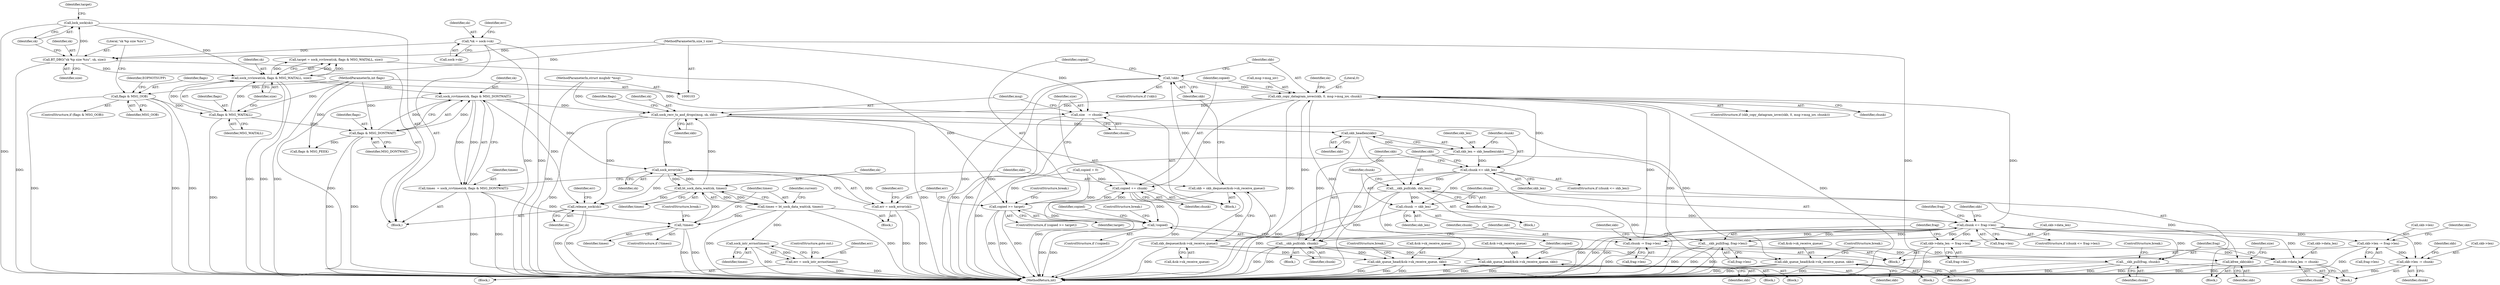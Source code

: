 digraph "0_linux_f3d3342602f8bcbf37d7c46641cb9bca7618eb1c_7@API" {
"1000212" [label="(Call,skb_copy_datagram_iovec(skb, 0, msg->msg_iov, chunk))"];
"1000166" [label="(Call,!skb)"];
"1000158" [label="(Call,skb = skb_dequeue(&sk->sk_receive_queue))"];
"1000160" [label="(Call,skb_dequeue(&sk->sk_receive_queue))"];
"1000274" [label="(Call,chunk <= frag->len)"];
"1000269" [label="(Call,chunk -= skb_len)"];
"1000266" [label="(Call,__skb_pull(skb, skb_len))"];
"1000253" [label="(Call,skb_headlen(skb))"];
"1000240" [label="(Call,sock_recv_ts_and_drops(msg, sk, skb))"];
"1000106" [label="(MethodParameterIn,struct msghdr *msg)"];
"1000198" [label="(Call,bt_sock_data_wait(sk, timeo))"];
"1000176" [label="(Call,sock_error(sk))"];
"1000149" [label="(Call,sock_rcvtimeo(sk, flags & MSG_DONTWAIT))"];
"1000141" [label="(Call,sock_rcvlowat(sk, flags & MSG_WAITALL, size))"];
"1000137" [label="(Call,lock_sock(sk))"];
"1000133" [label="(Call,BT_DBG(\"sk %p size %zu\", sk, size))"];
"1000111" [label="(Call,*sk = sock->sk)"];
"1000107" [label="(MethodParameterIn,size_t size)"];
"1000143" [label="(Call,flags & MSG_WAITALL)"];
"1000127" [label="(Call,flags & MSG_OOB)"];
"1000108" [label="(MethodParameterIn,int flags)"];
"1000151" [label="(Call,flags & MSG_DONTWAIT)"];
"1000193" [label="(Call,!timeo)"];
"1000147" [label="(Call,timeo  = sock_rcvtimeo(sk, flags & MSG_DONTWAIT))"];
"1000196" [label="(Call,timeo = bt_sock_data_wait(sk, timeo))"];
"1000212" [label="(Call,skb_copy_datagram_iovec(skb, 0, msg->msg_iov, chunk))"];
"1000300" [label="(Call,chunk -= frag->len)"];
"1000260" [label="(Call,__skb_pull(skb, chunk))"];
"1000256" [label="(Call,chunk <= skb_len)"];
"1000251" [label="(Call,skb_len = skb_headlen(skb))"];
"1000319" [label="(Call,__skb_pull(frag, frag->len))"];
"1000220" [label="(Call,skb_queue_head(&sk->sk_receive_queue, skb))"];
"1000234" [label="(Call,copied += chunk)"];
"1000170" [label="(Call,copied >= target)"];
"1000227" [label="(Call,!copied)"];
"1000237" [label="(Call,size   -= chunk)"];
"1000174" [label="(Call,err = sock_error(sk))"];
"1000207" [label="(Call,sock_intr_errno(timeo))"];
"1000205" [label="(Call,err = sock_intr_errno(timeo))"];
"1000349" [label="(Call,release_sock(sk))"];
"1000329" [label="(Call,skb_queue_head(&sk->sk_receive_queue, skb))"];
"1000336" [label="(Call,kfree_skb(skb))"];
"1000280" [label="(Call,skb->len -= chunk)"];
"1000285" [label="(Call,skb->data_len -= chunk)"];
"1000290" [label="(Call,__skb_pull(frag, chunk))"];
"1000305" [label="(Call,skb->len -= frag->len)"];
"1000312" [label="(Call,skb->data_len -= frag->len)"];
"1000340" [label="(Call,skb_queue_head(&sk->sk_receive_queue, skb))"];
"1000135" [label="(Identifier,sk)"];
"1000219" [label="(Block,)"];
"1000274" [label="(Call,chunk <= frag->len)"];
"1000150" [label="(Identifier,sk)"];
"1000249" [label="(Block,)"];
"1000161" [label="(Call,&sk->sk_receive_queue)"];
"1000257" [label="(Identifier,chunk)"];
"1000320" [label="(Identifier,frag)"];
"1000213" [label="(Identifier,skb)"];
"1000280" [label="(Call,skb->len -= chunk)"];
"1000176" [label="(Call,sock_error(sk))"];
"1000199" [label="(Identifier,sk)"];
"1000266" [label="(Call,__skb_pull(skb, skb_len))"];
"1000179" [label="(Identifier,err)"];
"1000297" [label="(Identifier,frag)"];
"1000107" [label="(MethodParameterIn,size_t size)"];
"1000192" [label="(ControlStructure,if (!timeo))"];
"1000291" [label="(Identifier,frag)"];
"1000165" [label="(ControlStructure,if (!skb))"];
"1000292" [label="(Identifier,chunk)"];
"1000143" [label="(Call,flags & MSG_WAITALL)"];
"1000275" [label="(Identifier,chunk)"];
"1000281" [label="(Call,skb->len)"];
"1000254" [label="(Identifier,skb)"];
"1000345" [label="(Identifier,skb)"];
"1000196" [label="(Call,timeo = bt_sock_data_wait(sk, timeo))"];
"1000134" [label="(Literal,\"sk %p size %zu\")"];
"1000282" [label="(Identifier,skb)"];
"1000312" [label="(Call,skb->data_len -= frag->len)"];
"1000230" [label="(Identifier,copied)"];
"1000239" [label="(Identifier,chunk)"];
"1000270" [label="(Identifier,chunk)"];
"1000172" [label="(Identifier,target)"];
"1000349" [label="(Call,release_sock(sk))"];
"1000147" [label="(Call,timeo  = sock_rcvtimeo(sk, flags & MSG_DONTWAIT))"];
"1000212" [label="(Call,skb_copy_datagram_iovec(skb, 0, msg->msg_iov, chunk))"];
"1000228" [label="(Identifier,copied)"];
"1000118" [label="(Identifier,err)"];
"1000306" [label="(Call,skb->len)"];
"1000293" [label="(ControlStructure,break;)"];
"1000166" [label="(Call,!skb)"];
"1000300" [label="(Call,chunk -= frag->len)"];
"1000340" [label="(Call,skb_queue_head(&sk->sk_receive_queue, skb))"];
"1000261" [label="(Identifier,skb)"];
"1000243" [label="(Identifier,skb)"];
"1000142" [label="(Identifier,sk)"];
"1000127" [label="(Call,flags & MSG_OOB)"];
"1000132" [label="(Identifier,EOPNOTSUPP)"];
"1000177" [label="(Identifier,sk)"];
"1000328" [label="(Block,)"];
"1000286" [label="(Call,skb->data_len)"];
"1000211" [label="(ControlStructure,if (skb_copy_datagram_iovec(skb, 0, msg->msg_iov, chunk)))"];
"1000148" [label="(Identifier,timeo)"];
"1000203" [label="(Identifier,current)"];
"1000170" [label="(Call,copied >= target)"];
"1000339" [label="(Block,)"];
"1000236" [label="(Identifier,chunk)"];
"1000140" [label="(Identifier,target)"];
"1000309" [label="(Call,frag->len)"];
"1000299" [label="(Block,)"];
"1000167" [label="(Identifier,skb)"];
"1000329" [label="(Call,skb_queue_head(&sk->sk_receive_queue, skb))"];
"1000290" [label="(Call,__skb_pull(frag, chunk))"];
"1000205" [label="(Call,err = sock_intr_errno(timeo))"];
"1000174" [label="(Call,err = sock_error(sk))"];
"1000149" [label="(Call,sock_rcvtimeo(sk, flags & MSG_DONTWAIT))"];
"1000260" [label="(Call,__skb_pull(skb, chunk))"];
"1000350" [label="(Identifier,sk)"];
"1000307" [label="(Identifier,skb)"];
"1000141" [label="(Call,sock_rcvlowat(sk, flags & MSG_WAITALL, size))"];
"1000346" [label="(ControlStructure,break;)"];
"1000233" [label="(ControlStructure,break;)"];
"1000284" [label="(Identifier,chunk)"];
"1000313" [label="(Call,skb->data_len)"];
"1000151" [label="(Call,flags & MSG_DONTWAIT)"];
"1000287" [label="(Identifier,skb)"];
"1000126" [label="(ControlStructure,if (flags & MSG_OOB))"];
"1000259" [label="(Block,)"];
"1000139" [label="(Call,target = sock_rcvlowat(sk, flags & MSG_WAITALL, size))"];
"1000221" [label="(Call,&sk->sk_receive_queue)"];
"1000207" [label="(Call,sock_intr_errno(timeo))"];
"1000235" [label="(Identifier,copied)"];
"1000237" [label="(Call,size   -= chunk)"];
"1000267" [label="(Identifier,skb)"];
"1000251" [label="(Call,skb_len = skb_headlen(skb))"];
"1000160" [label="(Call,skb_dequeue(&sk->sk_receive_queue))"];
"1000240" [label="(Call,sock_recv_ts_and_drops(msg, sk, skb))"];
"1000268" [label="(Identifier,skb_len)"];
"1000138" [label="(Identifier,sk)"];
"1000129" [label="(Identifier,MSG_OOB)"];
"1000128" [label="(Identifier,flags)"];
"1000352" [label="(MethodReturn,int)"];
"1000158" [label="(Call,skb = skb_dequeue(&sk->sk_receive_queue))"];
"1000302" [label="(Call,frag->len)"];
"1000111" [label="(Call,*sk = sock->sk)"];
"1000225" [label="(Identifier,skb)"];
"1000215" [label="(Call,msg->msg_iov)"];
"1000279" [label="(Block,)"];
"1000122" [label="(Call,copied = 0)"];
"1000169" [label="(ControlStructure,if (copied >= target))"];
"1000247" [label="(Identifier,flags)"];
"1000256" [label="(Call,chunk <= skb_len)"];
"1000109" [label="(Block,)"];
"1000136" [label="(Identifier,size)"];
"1000209" [label="(ControlStructure,goto out;)"];
"1000168" [label="(Block,)"];
"1000200" [label="(Identifier,timeo)"];
"1000314" [label="(Identifier,skb)"];
"1000264" [label="(Block,)"];
"1000330" [label="(Call,&sk->sk_receive_queue)"];
"1000159" [label="(Identifier,skb)"];
"1000206" [label="(Identifier,err)"];
"1000195" [label="(ControlStructure,break;)"];
"1000112" [label="(Identifier,sk)"];
"1000220" [label="(Call,skb_queue_head(&sk->sk_receive_queue, skb))"];
"1000153" [label="(Identifier,MSG_DONTWAIT)"];
"1000218" [label="(Identifier,chunk)"];
"1000223" [label="(Identifier,sk)"];
"1000253" [label="(Call,skb_headlen(skb))"];
"1000144" [label="(Identifier,flags)"];
"1000137" [label="(Call,lock_sock(sk))"];
"1000351" [label="(Identifier,err)"];
"1000234" [label="(Call,copied += chunk)"];
"1000246" [label="(Call,flags & MSG_PEEK)"];
"1000198" [label="(Call,bt_sock_data_wait(sk, timeo))"];
"1000197" [label="(Identifier,timeo)"];
"1000269" [label="(Call,chunk -= skb_len)"];
"1000273" [label="(ControlStructure,if (chunk <= frag->len))"];
"1000146" [label="(Identifier,size)"];
"1000326" [label="(Identifier,skb)"];
"1000175" [label="(Identifier,err)"];
"1000155" [label="(Block,)"];
"1000194" [label="(Identifier,timeo)"];
"1000271" [label="(Identifier,skb_len)"];
"1000108" [label="(MethodParameterIn,int flags)"];
"1000204" [label="(Block,)"];
"1000214" [label="(Literal,0)"];
"1000334" [label="(Identifier,skb)"];
"1000242" [label="(Identifier,sk)"];
"1000262" [label="(Identifier,chunk)"];
"1000258" [label="(Identifier,skb_len)"];
"1000133" [label="(Call,BT_DBG(\"sk %p size %zu\", sk, size))"];
"1000305" [label="(Call,skb->len -= frag->len)"];
"1000289" [label="(Identifier,chunk)"];
"1000113" [label="(Call,sock->sk)"];
"1000341" [label="(Call,&sk->sk_receive_queue)"];
"1000173" [label="(ControlStructure,break;)"];
"1000241" [label="(Identifier,msg)"];
"1000301" [label="(Identifier,chunk)"];
"1000208" [label="(Identifier,timeo)"];
"1000238" [label="(Identifier,size)"];
"1000227" [label="(Call,!copied)"];
"1000335" [label="(ControlStructure,break;)"];
"1000337" [label="(Identifier,skb)"];
"1000145" [label="(Identifier,MSG_WAITALL)"];
"1000347" [label="(Identifier,size)"];
"1000193" [label="(Call,!timeo)"];
"1000285" [label="(Call,skb->data_len -= chunk)"];
"1000321" [label="(Call,frag->len)"];
"1000319" [label="(Call,__skb_pull(frag, frag->len))"];
"1000152" [label="(Identifier,flags)"];
"1000252" [label="(Identifier,skb_len)"];
"1000316" [label="(Call,frag->len)"];
"1000336" [label="(Call,kfree_skb(skb))"];
"1000276" [label="(Call,frag->len)"];
"1000106" [label="(MethodParameterIn,struct msghdr *msg)"];
"1000226" [label="(ControlStructure,if (!copied))"];
"1000171" [label="(Identifier,copied)"];
"1000255" [label="(ControlStructure,if (chunk <= skb_len))"];
"1000212" -> "1000211"  [label="AST: "];
"1000212" -> "1000218"  [label="CFG: "];
"1000213" -> "1000212"  [label="AST: "];
"1000214" -> "1000212"  [label="AST: "];
"1000215" -> "1000212"  [label="AST: "];
"1000218" -> "1000212"  [label="AST: "];
"1000223" -> "1000212"  [label="CFG: "];
"1000235" -> "1000212"  [label="CFG: "];
"1000212" -> "1000352"  [label="DDG: "];
"1000212" -> "1000352"  [label="DDG: "];
"1000212" -> "1000352"  [label="DDG: "];
"1000166" -> "1000212"  [label="DDG: "];
"1000274" -> "1000212"  [label="DDG: "];
"1000300" -> "1000212"  [label="DDG: "];
"1000260" -> "1000212"  [label="DDG: "];
"1000212" -> "1000220"  [label="DDG: "];
"1000212" -> "1000234"  [label="DDG: "];
"1000212" -> "1000237"  [label="DDG: "];
"1000212" -> "1000240"  [label="DDG: "];
"1000212" -> "1000256"  [label="DDG: "];
"1000166" -> "1000165"  [label="AST: "];
"1000166" -> "1000167"  [label="CFG: "];
"1000167" -> "1000166"  [label="AST: "];
"1000171" -> "1000166"  [label="CFG: "];
"1000213" -> "1000166"  [label="CFG: "];
"1000166" -> "1000352"  [label="DDG: "];
"1000166" -> "1000352"  [label="DDG: "];
"1000158" -> "1000166"  [label="DDG: "];
"1000158" -> "1000155"  [label="AST: "];
"1000158" -> "1000160"  [label="CFG: "];
"1000159" -> "1000158"  [label="AST: "];
"1000160" -> "1000158"  [label="AST: "];
"1000167" -> "1000158"  [label="CFG: "];
"1000158" -> "1000352"  [label="DDG: "];
"1000160" -> "1000158"  [label="DDG: "];
"1000160" -> "1000161"  [label="CFG: "];
"1000161" -> "1000160"  [label="AST: "];
"1000160" -> "1000352"  [label="DDG: "];
"1000160" -> "1000220"  [label="DDG: "];
"1000160" -> "1000329"  [label="DDG: "];
"1000160" -> "1000340"  [label="DDG: "];
"1000274" -> "1000273"  [label="AST: "];
"1000274" -> "1000276"  [label="CFG: "];
"1000275" -> "1000274"  [label="AST: "];
"1000276" -> "1000274"  [label="AST: "];
"1000282" -> "1000274"  [label="CFG: "];
"1000297" -> "1000274"  [label="CFG: "];
"1000274" -> "1000352"  [label="DDG: "];
"1000274" -> "1000352"  [label="DDG: "];
"1000274" -> "1000352"  [label="DDG: "];
"1000269" -> "1000274"  [label="DDG: "];
"1000319" -> "1000274"  [label="DDG: "];
"1000274" -> "1000280"  [label="DDG: "];
"1000274" -> "1000285"  [label="DDG: "];
"1000274" -> "1000290"  [label="DDG: "];
"1000274" -> "1000300"  [label="DDG: "];
"1000274" -> "1000300"  [label="DDG: "];
"1000274" -> "1000305"  [label="DDG: "];
"1000274" -> "1000312"  [label="DDG: "];
"1000274" -> "1000319"  [label="DDG: "];
"1000269" -> "1000264"  [label="AST: "];
"1000269" -> "1000271"  [label="CFG: "];
"1000270" -> "1000269"  [label="AST: "];
"1000271" -> "1000269"  [label="AST: "];
"1000275" -> "1000269"  [label="CFG: "];
"1000269" -> "1000352"  [label="DDG: "];
"1000266" -> "1000269"  [label="DDG: "];
"1000256" -> "1000269"  [label="DDG: "];
"1000266" -> "1000264"  [label="AST: "];
"1000266" -> "1000268"  [label="CFG: "];
"1000267" -> "1000266"  [label="AST: "];
"1000268" -> "1000266"  [label="AST: "];
"1000270" -> "1000266"  [label="CFG: "];
"1000266" -> "1000352"  [label="DDG: "];
"1000266" -> "1000352"  [label="DDG: "];
"1000253" -> "1000266"  [label="DDG: "];
"1000256" -> "1000266"  [label="DDG: "];
"1000266" -> "1000329"  [label="DDG: "];
"1000266" -> "1000336"  [label="DDG: "];
"1000253" -> "1000251"  [label="AST: "];
"1000253" -> "1000254"  [label="CFG: "];
"1000254" -> "1000253"  [label="AST: "];
"1000251" -> "1000253"  [label="CFG: "];
"1000253" -> "1000251"  [label="DDG: "];
"1000240" -> "1000253"  [label="DDG: "];
"1000253" -> "1000260"  [label="DDG: "];
"1000240" -> "1000155"  [label="AST: "];
"1000240" -> "1000243"  [label="CFG: "];
"1000241" -> "1000240"  [label="AST: "];
"1000242" -> "1000240"  [label="AST: "];
"1000243" -> "1000240"  [label="AST: "];
"1000247" -> "1000240"  [label="CFG: "];
"1000240" -> "1000352"  [label="DDG: "];
"1000240" -> "1000352"  [label="DDG: "];
"1000240" -> "1000176"  [label="DDG: "];
"1000106" -> "1000240"  [label="DDG: "];
"1000198" -> "1000240"  [label="DDG: "];
"1000149" -> "1000240"  [label="DDG: "];
"1000240" -> "1000340"  [label="DDG: "];
"1000240" -> "1000349"  [label="DDG: "];
"1000106" -> "1000103"  [label="AST: "];
"1000106" -> "1000352"  [label="DDG: "];
"1000198" -> "1000196"  [label="AST: "];
"1000198" -> "1000200"  [label="CFG: "];
"1000199" -> "1000198"  [label="AST: "];
"1000200" -> "1000198"  [label="AST: "];
"1000196" -> "1000198"  [label="CFG: "];
"1000198" -> "1000176"  [label="DDG: "];
"1000198" -> "1000196"  [label="DDG: "];
"1000198" -> "1000196"  [label="DDG: "];
"1000176" -> "1000198"  [label="DDG: "];
"1000193" -> "1000198"  [label="DDG: "];
"1000198" -> "1000349"  [label="DDG: "];
"1000176" -> "1000174"  [label="AST: "];
"1000176" -> "1000177"  [label="CFG: "];
"1000177" -> "1000176"  [label="AST: "];
"1000174" -> "1000176"  [label="CFG: "];
"1000176" -> "1000174"  [label="DDG: "];
"1000149" -> "1000176"  [label="DDG: "];
"1000176" -> "1000349"  [label="DDG: "];
"1000149" -> "1000147"  [label="AST: "];
"1000149" -> "1000151"  [label="CFG: "];
"1000150" -> "1000149"  [label="AST: "];
"1000151" -> "1000149"  [label="AST: "];
"1000147" -> "1000149"  [label="CFG: "];
"1000149" -> "1000352"  [label="DDG: "];
"1000149" -> "1000147"  [label="DDG: "];
"1000149" -> "1000147"  [label="DDG: "];
"1000141" -> "1000149"  [label="DDG: "];
"1000151" -> "1000149"  [label="DDG: "];
"1000151" -> "1000149"  [label="DDG: "];
"1000149" -> "1000349"  [label="DDG: "];
"1000141" -> "1000139"  [label="AST: "];
"1000141" -> "1000146"  [label="CFG: "];
"1000142" -> "1000141"  [label="AST: "];
"1000143" -> "1000141"  [label="AST: "];
"1000146" -> "1000141"  [label="AST: "];
"1000139" -> "1000141"  [label="CFG: "];
"1000141" -> "1000352"  [label="DDG: "];
"1000141" -> "1000352"  [label="DDG: "];
"1000141" -> "1000139"  [label="DDG: "];
"1000141" -> "1000139"  [label="DDG: "];
"1000141" -> "1000139"  [label="DDG: "];
"1000137" -> "1000141"  [label="DDG: "];
"1000143" -> "1000141"  [label="DDG: "];
"1000143" -> "1000141"  [label="DDG: "];
"1000133" -> "1000141"  [label="DDG: "];
"1000107" -> "1000141"  [label="DDG: "];
"1000141" -> "1000237"  [label="DDG: "];
"1000137" -> "1000109"  [label="AST: "];
"1000137" -> "1000138"  [label="CFG: "];
"1000138" -> "1000137"  [label="AST: "];
"1000140" -> "1000137"  [label="CFG: "];
"1000137" -> "1000352"  [label="DDG: "];
"1000133" -> "1000137"  [label="DDG: "];
"1000133" -> "1000109"  [label="AST: "];
"1000133" -> "1000136"  [label="CFG: "];
"1000134" -> "1000133"  [label="AST: "];
"1000135" -> "1000133"  [label="AST: "];
"1000136" -> "1000133"  [label="AST: "];
"1000138" -> "1000133"  [label="CFG: "];
"1000133" -> "1000352"  [label="DDG: "];
"1000111" -> "1000133"  [label="DDG: "];
"1000107" -> "1000133"  [label="DDG: "];
"1000111" -> "1000109"  [label="AST: "];
"1000111" -> "1000113"  [label="CFG: "];
"1000112" -> "1000111"  [label="AST: "];
"1000113" -> "1000111"  [label="AST: "];
"1000118" -> "1000111"  [label="CFG: "];
"1000111" -> "1000352"  [label="DDG: "];
"1000111" -> "1000352"  [label="DDG: "];
"1000107" -> "1000103"  [label="AST: "];
"1000107" -> "1000352"  [label="DDG: "];
"1000107" -> "1000237"  [label="DDG: "];
"1000143" -> "1000145"  [label="CFG: "];
"1000144" -> "1000143"  [label="AST: "];
"1000145" -> "1000143"  [label="AST: "];
"1000146" -> "1000143"  [label="CFG: "];
"1000143" -> "1000352"  [label="DDG: "];
"1000127" -> "1000143"  [label="DDG: "];
"1000108" -> "1000143"  [label="DDG: "];
"1000143" -> "1000151"  [label="DDG: "];
"1000127" -> "1000126"  [label="AST: "];
"1000127" -> "1000129"  [label="CFG: "];
"1000128" -> "1000127"  [label="AST: "];
"1000129" -> "1000127"  [label="AST: "];
"1000132" -> "1000127"  [label="CFG: "];
"1000134" -> "1000127"  [label="CFG: "];
"1000127" -> "1000352"  [label="DDG: "];
"1000127" -> "1000352"  [label="DDG: "];
"1000127" -> "1000352"  [label="DDG: "];
"1000108" -> "1000127"  [label="DDG: "];
"1000108" -> "1000103"  [label="AST: "];
"1000108" -> "1000352"  [label="DDG: "];
"1000108" -> "1000151"  [label="DDG: "];
"1000108" -> "1000246"  [label="DDG: "];
"1000151" -> "1000153"  [label="CFG: "];
"1000152" -> "1000151"  [label="AST: "];
"1000153" -> "1000151"  [label="AST: "];
"1000151" -> "1000352"  [label="DDG: "];
"1000151" -> "1000352"  [label="DDG: "];
"1000151" -> "1000246"  [label="DDG: "];
"1000193" -> "1000192"  [label="AST: "];
"1000193" -> "1000194"  [label="CFG: "];
"1000194" -> "1000193"  [label="AST: "];
"1000195" -> "1000193"  [label="CFG: "];
"1000197" -> "1000193"  [label="CFG: "];
"1000193" -> "1000352"  [label="DDG: "];
"1000193" -> "1000352"  [label="DDG: "];
"1000147" -> "1000193"  [label="DDG: "];
"1000196" -> "1000193"  [label="DDG: "];
"1000147" -> "1000109"  [label="AST: "];
"1000148" -> "1000147"  [label="AST: "];
"1000159" -> "1000147"  [label="CFG: "];
"1000147" -> "1000352"  [label="DDG: "];
"1000147" -> "1000352"  [label="DDG: "];
"1000196" -> "1000168"  [label="AST: "];
"1000197" -> "1000196"  [label="AST: "];
"1000203" -> "1000196"  [label="CFG: "];
"1000196" -> "1000352"  [label="DDG: "];
"1000196" -> "1000352"  [label="DDG: "];
"1000196" -> "1000207"  [label="DDG: "];
"1000300" -> "1000299"  [label="AST: "];
"1000300" -> "1000302"  [label="CFG: "];
"1000301" -> "1000300"  [label="AST: "];
"1000302" -> "1000300"  [label="AST: "];
"1000307" -> "1000300"  [label="CFG: "];
"1000300" -> "1000352"  [label="DDG: "];
"1000260" -> "1000259"  [label="AST: "];
"1000260" -> "1000262"  [label="CFG: "];
"1000261" -> "1000260"  [label="AST: "];
"1000262" -> "1000260"  [label="AST: "];
"1000326" -> "1000260"  [label="CFG: "];
"1000260" -> "1000352"  [label="DDG: "];
"1000260" -> "1000352"  [label="DDG: "];
"1000256" -> "1000260"  [label="DDG: "];
"1000260" -> "1000329"  [label="DDG: "];
"1000260" -> "1000336"  [label="DDG: "];
"1000256" -> "1000255"  [label="AST: "];
"1000256" -> "1000258"  [label="CFG: "];
"1000257" -> "1000256"  [label="AST: "];
"1000258" -> "1000256"  [label="AST: "];
"1000261" -> "1000256"  [label="CFG: "];
"1000267" -> "1000256"  [label="CFG: "];
"1000256" -> "1000352"  [label="DDG: "];
"1000256" -> "1000352"  [label="DDG: "];
"1000251" -> "1000256"  [label="DDG: "];
"1000251" -> "1000249"  [label="AST: "];
"1000252" -> "1000251"  [label="AST: "];
"1000257" -> "1000251"  [label="CFG: "];
"1000251" -> "1000352"  [label="DDG: "];
"1000319" -> "1000299"  [label="AST: "];
"1000319" -> "1000321"  [label="CFG: "];
"1000320" -> "1000319"  [label="AST: "];
"1000321" -> "1000319"  [label="AST: "];
"1000326" -> "1000319"  [label="CFG: "];
"1000319" -> "1000352"  [label="DDG: "];
"1000319" -> "1000352"  [label="DDG: "];
"1000319" -> "1000352"  [label="DDG: "];
"1000319" -> "1000290"  [label="DDG: "];
"1000220" -> "1000219"  [label="AST: "];
"1000220" -> "1000225"  [label="CFG: "];
"1000221" -> "1000220"  [label="AST: "];
"1000225" -> "1000220"  [label="AST: "];
"1000228" -> "1000220"  [label="CFG: "];
"1000220" -> "1000352"  [label="DDG: "];
"1000220" -> "1000352"  [label="DDG: "];
"1000220" -> "1000352"  [label="DDG: "];
"1000234" -> "1000155"  [label="AST: "];
"1000234" -> "1000236"  [label="CFG: "];
"1000235" -> "1000234"  [label="AST: "];
"1000236" -> "1000234"  [label="AST: "];
"1000238" -> "1000234"  [label="CFG: "];
"1000234" -> "1000352"  [label="DDG: "];
"1000234" -> "1000170"  [label="DDG: "];
"1000234" -> "1000227"  [label="DDG: "];
"1000122" -> "1000234"  [label="DDG: "];
"1000170" -> "1000234"  [label="DDG: "];
"1000170" -> "1000169"  [label="AST: "];
"1000170" -> "1000172"  [label="CFG: "];
"1000171" -> "1000170"  [label="AST: "];
"1000172" -> "1000170"  [label="AST: "];
"1000173" -> "1000170"  [label="CFG: "];
"1000175" -> "1000170"  [label="CFG: "];
"1000170" -> "1000352"  [label="DDG: "];
"1000170" -> "1000352"  [label="DDG: "];
"1000170" -> "1000352"  [label="DDG: "];
"1000122" -> "1000170"  [label="DDG: "];
"1000139" -> "1000170"  [label="DDG: "];
"1000170" -> "1000227"  [label="DDG: "];
"1000227" -> "1000226"  [label="AST: "];
"1000227" -> "1000228"  [label="CFG: "];
"1000228" -> "1000227"  [label="AST: "];
"1000230" -> "1000227"  [label="CFG: "];
"1000233" -> "1000227"  [label="CFG: "];
"1000227" -> "1000352"  [label="DDG: "];
"1000227" -> "1000352"  [label="DDG: "];
"1000122" -> "1000227"  [label="DDG: "];
"1000237" -> "1000155"  [label="AST: "];
"1000237" -> "1000239"  [label="CFG: "];
"1000238" -> "1000237"  [label="AST: "];
"1000239" -> "1000237"  [label="AST: "];
"1000241" -> "1000237"  [label="CFG: "];
"1000237" -> "1000352"  [label="DDG: "];
"1000237" -> "1000352"  [label="DDG: "];
"1000174" -> "1000168"  [label="AST: "];
"1000175" -> "1000174"  [label="AST: "];
"1000179" -> "1000174"  [label="CFG: "];
"1000174" -> "1000352"  [label="DDG: "];
"1000174" -> "1000352"  [label="DDG: "];
"1000207" -> "1000205"  [label="AST: "];
"1000207" -> "1000208"  [label="CFG: "];
"1000208" -> "1000207"  [label="AST: "];
"1000205" -> "1000207"  [label="CFG: "];
"1000207" -> "1000352"  [label="DDG: "];
"1000207" -> "1000205"  [label="DDG: "];
"1000205" -> "1000204"  [label="AST: "];
"1000206" -> "1000205"  [label="AST: "];
"1000209" -> "1000205"  [label="CFG: "];
"1000205" -> "1000352"  [label="DDG: "];
"1000205" -> "1000352"  [label="DDG: "];
"1000349" -> "1000109"  [label="AST: "];
"1000349" -> "1000350"  [label="CFG: "];
"1000350" -> "1000349"  [label="AST: "];
"1000351" -> "1000349"  [label="CFG: "];
"1000349" -> "1000352"  [label="DDG: "];
"1000349" -> "1000352"  [label="DDG: "];
"1000329" -> "1000328"  [label="AST: "];
"1000329" -> "1000334"  [label="CFG: "];
"1000330" -> "1000329"  [label="AST: "];
"1000334" -> "1000329"  [label="AST: "];
"1000335" -> "1000329"  [label="CFG: "];
"1000329" -> "1000352"  [label="DDG: "];
"1000329" -> "1000352"  [label="DDG: "];
"1000329" -> "1000352"  [label="DDG: "];
"1000336" -> "1000249"  [label="AST: "];
"1000336" -> "1000337"  [label="CFG: "];
"1000337" -> "1000336"  [label="AST: "];
"1000347" -> "1000336"  [label="CFG: "];
"1000336" -> "1000352"  [label="DDG: "];
"1000336" -> "1000352"  [label="DDG: "];
"1000280" -> "1000279"  [label="AST: "];
"1000280" -> "1000284"  [label="CFG: "];
"1000281" -> "1000280"  [label="AST: "];
"1000284" -> "1000280"  [label="AST: "];
"1000287" -> "1000280"  [label="CFG: "];
"1000280" -> "1000352"  [label="DDG: "];
"1000305" -> "1000280"  [label="DDG: "];
"1000285" -> "1000279"  [label="AST: "];
"1000285" -> "1000289"  [label="CFG: "];
"1000286" -> "1000285"  [label="AST: "];
"1000289" -> "1000285"  [label="AST: "];
"1000291" -> "1000285"  [label="CFG: "];
"1000285" -> "1000352"  [label="DDG: "];
"1000312" -> "1000285"  [label="DDG: "];
"1000290" -> "1000279"  [label="AST: "];
"1000290" -> "1000292"  [label="CFG: "];
"1000291" -> "1000290"  [label="AST: "];
"1000292" -> "1000290"  [label="AST: "];
"1000293" -> "1000290"  [label="CFG: "];
"1000290" -> "1000352"  [label="DDG: "];
"1000290" -> "1000352"  [label="DDG: "];
"1000290" -> "1000352"  [label="DDG: "];
"1000305" -> "1000299"  [label="AST: "];
"1000305" -> "1000309"  [label="CFG: "];
"1000306" -> "1000305"  [label="AST: "];
"1000309" -> "1000305"  [label="AST: "];
"1000314" -> "1000305"  [label="CFG: "];
"1000305" -> "1000352"  [label="DDG: "];
"1000312" -> "1000299"  [label="AST: "];
"1000312" -> "1000316"  [label="CFG: "];
"1000313" -> "1000312"  [label="AST: "];
"1000316" -> "1000312"  [label="AST: "];
"1000320" -> "1000312"  [label="CFG: "];
"1000312" -> "1000352"  [label="DDG: "];
"1000340" -> "1000339"  [label="AST: "];
"1000340" -> "1000345"  [label="CFG: "];
"1000341" -> "1000340"  [label="AST: "];
"1000345" -> "1000340"  [label="AST: "];
"1000346" -> "1000340"  [label="CFG: "];
"1000340" -> "1000352"  [label="DDG: "];
"1000340" -> "1000352"  [label="DDG: "];
"1000340" -> "1000352"  [label="DDG: "];
}
